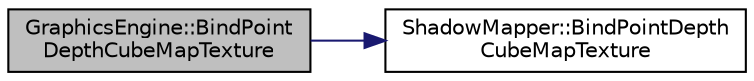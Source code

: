 digraph "GraphicsEngine::BindPointDepthCubeMapTexture"
{
 // LATEX_PDF_SIZE
  edge [fontname="Helvetica",fontsize="10",labelfontname="Helvetica",labelfontsize="10"];
  node [fontname="Helvetica",fontsize="10",shape=record];
  rankdir="LR";
  Node13 [label="GraphicsEngine::BindPoint\lDepthCubeMapTexture",height=0.2,width=0.4,color="black", fillcolor="grey75", style="filled", fontcolor="black",tooltip=" "];
  Node13 -> Node14 [color="midnightblue",fontsize="10",style="solid",fontname="Helvetica"];
  Node14 [label="ShadowMapper::BindPointDepth\lCubeMapTexture",height=0.2,width=0.4,color="black", fillcolor="white", style="filled",URL="$class_shadow_mapper.html#ad8b706bd0943879d2d40ee26fa2817aa",tooltip=" "];
}
